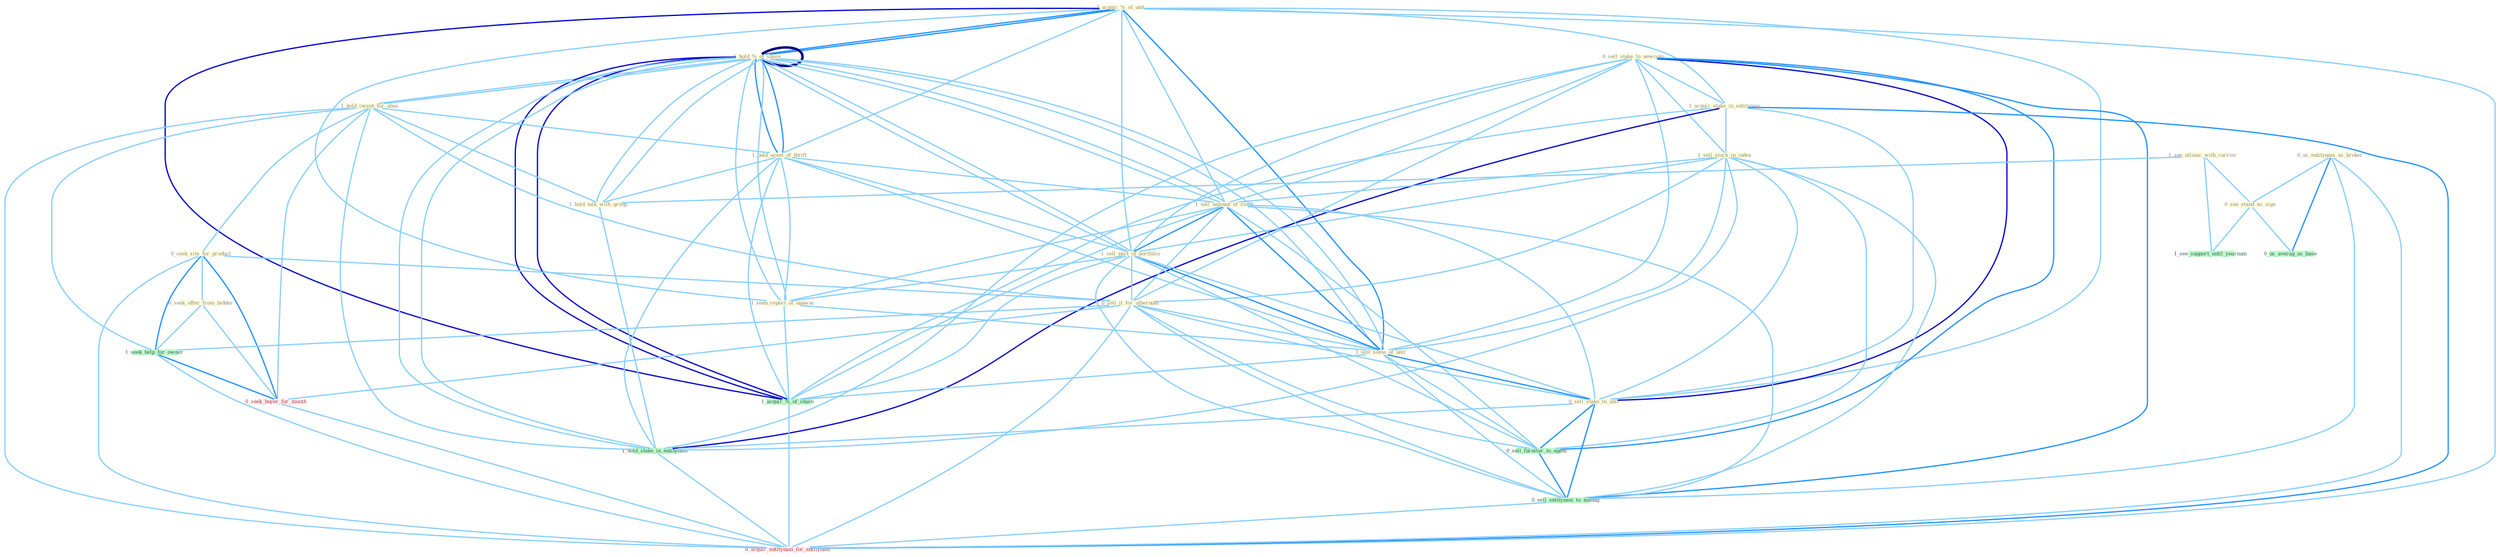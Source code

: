 Graph G{ 
    node
    [shape=polygon,style=filled,width=.5,height=.06,color="#BDFCC9",fixedsize=true,fontsize=4,
    fontcolor="#2f4f4f"];
    {node
    [color="#ffffe0", fontcolor="#8b7d6b"] "1_acquir_%_of_unit " "1_hold_%_of_share " "0_sell_stake_to_newcom " "1_hold_incent_for_abus " "1_hold_asset_of_thrift " "0_seek_site_for_product " "1_acquir_stake_in_entitynam " "1_sell_stock_in_index " "1_see_allianc_with_carrier " "1_sell_amount_of_stock " "1_sell_part_of_portfolio " "1_seen_report_of_unawar " "0_seek_offer_from_bidder " "0_us_entitynam_as_broker " "0_sell_it_for_othernum " "1_sell_some_of_unit " "1_hold_talk_with_group " "0_sell_stake_to_unit " "0_see_stand_as_sign "}
{node [color="#fff0f5", fontcolor="#b22222"] "0_seek_buyer_for_month " "0_acquir_entitynam_for_entitynam "}
edge [color="#B0E2FF"];

	"1_acquir_%_of_unit " -- "1_hold_%_of_share " [w="2", color="#1e90ff" , len=0.8];
	"1_acquir_%_of_unit " -- "1_hold_asset_of_thrift " [w="1", color="#87cefa" ];
	"1_acquir_%_of_unit " -- "1_acquir_stake_in_entitynam " [w="1", color="#87cefa" ];
	"1_acquir_%_of_unit " -- "1_sell_amount_of_stock " [w="1", color="#87cefa" ];
	"1_acquir_%_of_unit " -- "1_sell_part_of_portfolio " [w="1", color="#87cefa" ];
	"1_acquir_%_of_unit " -- "1_seen_report_of_unawar " [w="1", color="#87cefa" ];
	"1_acquir_%_of_unit " -- "1_sell_some_of_unit " [w="2", color="#1e90ff" , len=0.8];
	"1_acquir_%_of_unit " -- "0_sell_stake_to_unit " [w="1", color="#87cefa" ];
	"1_acquir_%_of_unit " -- "1_hold_%_of_share " [w="2", color="#1e90ff" , len=0.8];
	"1_acquir_%_of_unit " -- "1_acquir_%_of_share " [w="3", color="#0000cd" , len=0.6];
	"1_acquir_%_of_unit " -- "0_acquir_entitynam_for_entitynam " [w="1", color="#87cefa" ];
	"1_hold_%_of_share " -- "1_hold_incent_for_abus " [w="1", color="#87cefa" ];
	"1_hold_%_of_share " -- "1_hold_asset_of_thrift " [w="2", color="#1e90ff" , len=0.8];
	"1_hold_%_of_share " -- "1_sell_amount_of_stock " [w="1", color="#87cefa" ];
	"1_hold_%_of_share " -- "1_sell_part_of_portfolio " [w="1", color="#87cefa" ];
	"1_hold_%_of_share " -- "1_seen_report_of_unawar " [w="1", color="#87cefa" ];
	"1_hold_%_of_share " -- "1_sell_some_of_unit " [w="1", color="#87cefa" ];
	"1_hold_%_of_share " -- "1_hold_talk_with_group " [w="1", color="#87cefa" ];
	"1_hold_%_of_share " -- "1_hold_%_of_share " [w="4", style=bold, color="#000080", len=0.4];
	"1_hold_%_of_share " -- "1_hold_stake_in_entitynam " [w="1", color="#87cefa" ];
	"1_hold_%_of_share " -- "1_acquir_%_of_share " [w="3", color="#0000cd" , len=0.6];
	"0_sell_stake_to_newcom " -- "1_acquir_stake_in_entitynam " [w="1", color="#87cefa" ];
	"0_sell_stake_to_newcom " -- "1_sell_stock_in_index " [w="1", color="#87cefa" ];
	"0_sell_stake_to_newcom " -- "1_sell_amount_of_stock " [w="1", color="#87cefa" ];
	"0_sell_stake_to_newcom " -- "1_sell_part_of_portfolio " [w="1", color="#87cefa" ];
	"0_sell_stake_to_newcom " -- "0_sell_it_for_othernum " [w="1", color="#87cefa" ];
	"0_sell_stake_to_newcom " -- "1_sell_some_of_unit " [w="1", color="#87cefa" ];
	"0_sell_stake_to_newcom " -- "0_sell_stake_to_unit " [w="3", color="#0000cd" , len=0.6];
	"0_sell_stake_to_newcom " -- "1_hold_stake_in_entitynam " [w="1", color="#87cefa" ];
	"0_sell_stake_to_newcom " -- "0_sell_furnitur_to_agenc " [w="2", color="#1e90ff" , len=0.8];
	"0_sell_stake_to_newcom " -- "0_sell_entitynam_to_manag " [w="2", color="#1e90ff" , len=0.8];
	"1_hold_incent_for_abus " -- "1_hold_asset_of_thrift " [w="1", color="#87cefa" ];
	"1_hold_incent_for_abus " -- "0_seek_site_for_product " [w="1", color="#87cefa" ];
	"1_hold_incent_for_abus " -- "0_sell_it_for_othernum " [w="1", color="#87cefa" ];
	"1_hold_incent_for_abus " -- "1_hold_talk_with_group " [w="1", color="#87cefa" ];
	"1_hold_incent_for_abus " -- "1_hold_%_of_share " [w="1", color="#87cefa" ];
	"1_hold_incent_for_abus " -- "1_hold_stake_in_entitynam " [w="1", color="#87cefa" ];
	"1_hold_incent_for_abus " -- "1_seek_help_for_owner " [w="1", color="#87cefa" ];
	"1_hold_incent_for_abus " -- "0_seek_buyer_for_month " [w="1", color="#87cefa" ];
	"1_hold_incent_for_abus " -- "0_acquir_entitynam_for_entitynam " [w="1", color="#87cefa" ];
	"1_hold_asset_of_thrift " -- "1_sell_amount_of_stock " [w="1", color="#87cefa" ];
	"1_hold_asset_of_thrift " -- "1_sell_part_of_portfolio " [w="1", color="#87cefa" ];
	"1_hold_asset_of_thrift " -- "1_seen_report_of_unawar " [w="1", color="#87cefa" ];
	"1_hold_asset_of_thrift " -- "1_sell_some_of_unit " [w="1", color="#87cefa" ];
	"1_hold_asset_of_thrift " -- "1_hold_talk_with_group " [w="1", color="#87cefa" ];
	"1_hold_asset_of_thrift " -- "1_hold_%_of_share " [w="2", color="#1e90ff" , len=0.8];
	"1_hold_asset_of_thrift " -- "1_hold_stake_in_entitynam " [w="1", color="#87cefa" ];
	"1_hold_asset_of_thrift " -- "1_acquir_%_of_share " [w="1", color="#87cefa" ];
	"0_seek_site_for_product " -- "0_seek_offer_from_bidder " [w="1", color="#87cefa" ];
	"0_seek_site_for_product " -- "0_sell_it_for_othernum " [w="1", color="#87cefa" ];
	"0_seek_site_for_product " -- "1_seek_help_for_owner " [w="2", color="#1e90ff" , len=0.8];
	"0_seek_site_for_product " -- "0_seek_buyer_for_month " [w="2", color="#1e90ff" , len=0.8];
	"0_seek_site_for_product " -- "0_acquir_entitynam_for_entitynam " [w="1", color="#87cefa" ];
	"1_acquir_stake_in_entitynam " -- "1_sell_stock_in_index " [w="1", color="#87cefa" ];
	"1_acquir_stake_in_entitynam " -- "0_sell_stake_to_unit " [w="1", color="#87cefa" ];
	"1_acquir_stake_in_entitynam " -- "1_hold_stake_in_entitynam " [w="3", color="#0000cd" , len=0.6];
	"1_acquir_stake_in_entitynam " -- "1_acquir_%_of_share " [w="1", color="#87cefa" ];
	"1_acquir_stake_in_entitynam " -- "0_acquir_entitynam_for_entitynam " [w="2", color="#1e90ff" , len=0.8];
	"1_sell_stock_in_index " -- "1_sell_amount_of_stock " [w="1", color="#87cefa" ];
	"1_sell_stock_in_index " -- "1_sell_part_of_portfolio " [w="1", color="#87cefa" ];
	"1_sell_stock_in_index " -- "0_sell_it_for_othernum " [w="1", color="#87cefa" ];
	"1_sell_stock_in_index " -- "1_sell_some_of_unit " [w="1", color="#87cefa" ];
	"1_sell_stock_in_index " -- "0_sell_stake_to_unit " [w="1", color="#87cefa" ];
	"1_sell_stock_in_index " -- "1_hold_stake_in_entitynam " [w="1", color="#87cefa" ];
	"1_sell_stock_in_index " -- "0_sell_furnitur_to_agenc " [w="1", color="#87cefa" ];
	"1_sell_stock_in_index " -- "0_sell_entitynam_to_manag " [w="1", color="#87cefa" ];
	"1_see_allianc_with_carrier " -- "1_hold_talk_with_group " [w="1", color="#87cefa" ];
	"1_see_allianc_with_carrier " -- "0_see_stand_as_sign " [w="1", color="#87cefa" ];
	"1_see_allianc_with_carrier " -- "1_see_support_until_yearnum " [w="1", color="#87cefa" ];
	"1_sell_amount_of_stock " -- "1_sell_part_of_portfolio " [w="2", color="#1e90ff" , len=0.8];
	"1_sell_amount_of_stock " -- "1_seen_report_of_unawar " [w="1", color="#87cefa" ];
	"1_sell_amount_of_stock " -- "0_sell_it_for_othernum " [w="1", color="#87cefa" ];
	"1_sell_amount_of_stock " -- "1_sell_some_of_unit " [w="2", color="#1e90ff" , len=0.8];
	"1_sell_amount_of_stock " -- "0_sell_stake_to_unit " [w="1", color="#87cefa" ];
	"1_sell_amount_of_stock " -- "1_hold_%_of_share " [w="1", color="#87cefa" ];
	"1_sell_amount_of_stock " -- "1_acquir_%_of_share " [w="1", color="#87cefa" ];
	"1_sell_amount_of_stock " -- "0_sell_furnitur_to_agenc " [w="1", color="#87cefa" ];
	"1_sell_amount_of_stock " -- "0_sell_entitynam_to_manag " [w="1", color="#87cefa" ];
	"1_sell_part_of_portfolio " -- "1_seen_report_of_unawar " [w="1", color="#87cefa" ];
	"1_sell_part_of_portfolio " -- "0_sell_it_for_othernum " [w="1", color="#87cefa" ];
	"1_sell_part_of_portfolio " -- "1_sell_some_of_unit " [w="2", color="#1e90ff" , len=0.8];
	"1_sell_part_of_portfolio " -- "0_sell_stake_to_unit " [w="1", color="#87cefa" ];
	"1_sell_part_of_portfolio " -- "1_hold_%_of_share " [w="1", color="#87cefa" ];
	"1_sell_part_of_portfolio " -- "1_acquir_%_of_share " [w="1", color="#87cefa" ];
	"1_sell_part_of_portfolio " -- "0_sell_furnitur_to_agenc " [w="1", color="#87cefa" ];
	"1_sell_part_of_portfolio " -- "0_sell_entitynam_to_manag " [w="1", color="#87cefa" ];
	"1_seen_report_of_unawar " -- "1_sell_some_of_unit " [w="1", color="#87cefa" ];
	"1_seen_report_of_unawar " -- "1_hold_%_of_share " [w="1", color="#87cefa" ];
	"1_seen_report_of_unawar " -- "1_acquir_%_of_share " [w="1", color="#87cefa" ];
	"0_seek_offer_from_bidder " -- "1_seek_help_for_owner " [w="1", color="#87cefa" ];
	"0_seek_offer_from_bidder " -- "0_seek_buyer_for_month " [w="1", color="#87cefa" ];
	"0_us_entitynam_as_broker " -- "0_see_stand_as_sign " [w="1", color="#87cefa" ];
	"0_us_entitynam_as_broker " -- "0_us_averag_as_base " [w="2", color="#1e90ff" , len=0.8];
	"0_us_entitynam_as_broker " -- "0_sell_entitynam_to_manag " [w="1", color="#87cefa" ];
	"0_us_entitynam_as_broker " -- "0_acquir_entitynam_for_entitynam " [w="1", color="#87cefa" ];
	"0_sell_it_for_othernum " -- "1_sell_some_of_unit " [w="1", color="#87cefa" ];
	"0_sell_it_for_othernum " -- "0_sell_stake_to_unit " [w="1", color="#87cefa" ];
	"0_sell_it_for_othernum " -- "1_seek_help_for_owner " [w="1", color="#87cefa" ];
	"0_sell_it_for_othernum " -- "0_seek_buyer_for_month " [w="1", color="#87cefa" ];
	"0_sell_it_for_othernum " -- "0_sell_furnitur_to_agenc " [w="1", color="#87cefa" ];
	"0_sell_it_for_othernum " -- "0_sell_entitynam_to_manag " [w="1", color="#87cefa" ];
	"0_sell_it_for_othernum " -- "0_acquir_entitynam_for_entitynam " [w="1", color="#87cefa" ];
	"1_sell_some_of_unit " -- "0_sell_stake_to_unit " [w="2", color="#1e90ff" , len=0.8];
	"1_sell_some_of_unit " -- "1_hold_%_of_share " [w="1", color="#87cefa" ];
	"1_sell_some_of_unit " -- "1_acquir_%_of_share " [w="1", color="#87cefa" ];
	"1_sell_some_of_unit " -- "0_sell_furnitur_to_agenc " [w="1", color="#87cefa" ];
	"1_sell_some_of_unit " -- "0_sell_entitynam_to_manag " [w="1", color="#87cefa" ];
	"1_hold_talk_with_group " -- "1_hold_%_of_share " [w="1", color="#87cefa" ];
	"1_hold_talk_with_group " -- "1_hold_stake_in_entitynam " [w="1", color="#87cefa" ];
	"0_sell_stake_to_unit " -- "1_hold_stake_in_entitynam " [w="1", color="#87cefa" ];
	"0_sell_stake_to_unit " -- "0_sell_furnitur_to_agenc " [w="2", color="#1e90ff" , len=0.8];
	"0_sell_stake_to_unit " -- "0_sell_entitynam_to_manag " [w="2", color="#1e90ff" , len=0.8];
	"0_see_stand_as_sign " -- "1_see_support_until_yearnum " [w="1", color="#87cefa" ];
	"0_see_stand_as_sign " -- "0_us_averag_as_base " [w="1", color="#87cefa" ];
	"1_hold_%_of_share " -- "1_hold_stake_in_entitynam " [w="1", color="#87cefa" ];
	"1_hold_%_of_share " -- "1_acquir_%_of_share " [w="3", color="#0000cd" , len=0.6];
	"1_hold_stake_in_entitynam " -- "0_acquir_entitynam_for_entitynam " [w="1", color="#87cefa" ];
	"1_seek_help_for_owner " -- "0_seek_buyer_for_month " [w="2", color="#1e90ff" , len=0.8];
	"1_seek_help_for_owner " -- "0_acquir_entitynam_for_entitynam " [w="1", color="#87cefa" ];
	"0_seek_buyer_for_month " -- "0_acquir_entitynam_for_entitynam " [w="1", color="#87cefa" ];
	"1_acquir_%_of_share " -- "0_acquir_entitynam_for_entitynam " [w="1", color="#87cefa" ];
	"0_sell_furnitur_to_agenc " -- "0_sell_entitynam_to_manag " [w="2", color="#1e90ff" , len=0.8];
	"0_sell_entitynam_to_manag " -- "0_acquir_entitynam_for_entitynam " [w="1", color="#87cefa" ];
}
